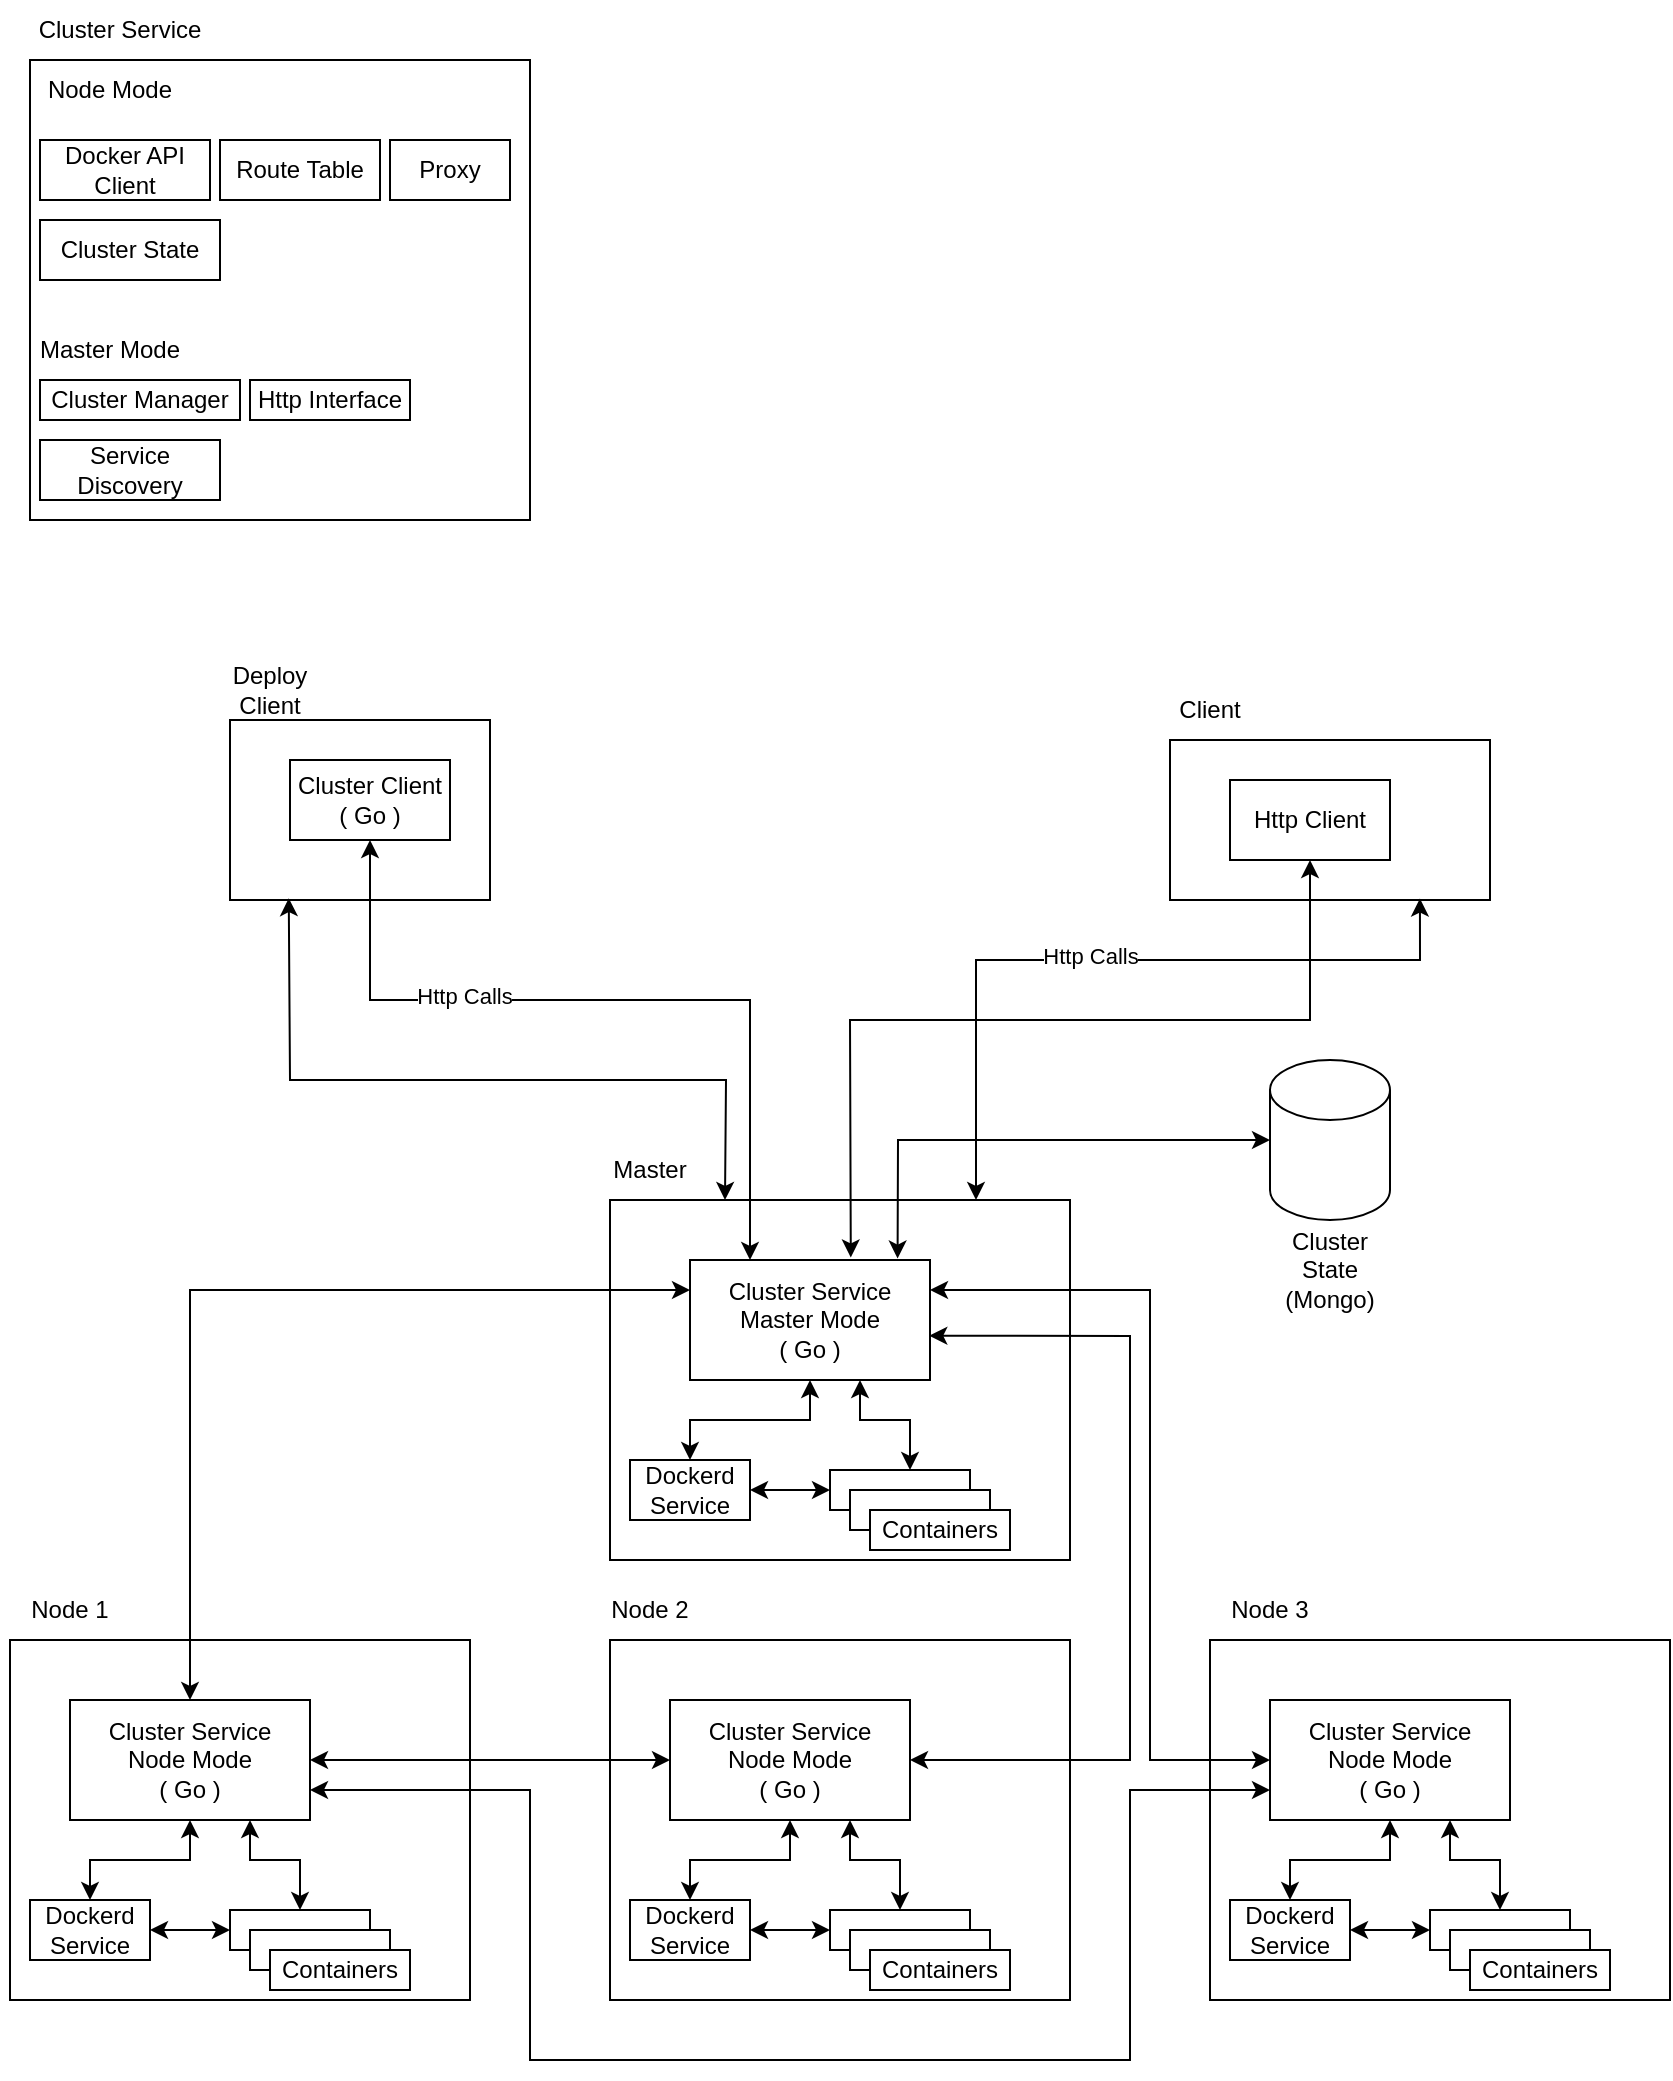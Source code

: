 <mxfile version="21.0.6" type="device"><diagram name="Page-1" id="BBXA9y-VBIRjKky9O5tP"><mxGraphModel dx="988" dy="530" grid="1" gridSize="10" guides="1" tooltips="1" connect="1" arrows="1" fold="1" page="1" pageScale="1" pageWidth="850" pageHeight="1100" math="0" shadow="0"><root><mxCell id="0"/><mxCell id="1" parent="0"/><mxCell id="U331S-iJcMotq_9lB-RQ-2" value="Node 1" style="text;html=1;strokeColor=none;fillColor=none;align=center;verticalAlign=middle;whiteSpace=wrap;rounded=0;" parent="1" vertex="1"><mxGeometry x="10" y="810" width="60" height="30" as="geometry"/></mxCell><mxCell id="U331S-iJcMotq_9lB-RQ-4" value="Node 2" style="text;html=1;strokeColor=none;fillColor=none;align=center;verticalAlign=middle;whiteSpace=wrap;rounded=0;" parent="1" vertex="1"><mxGeometry x="300" y="810" width="60" height="30" as="geometry"/></mxCell><mxCell id="U331S-iJcMotq_9lB-RQ-6" value="Node 3" style="text;html=1;strokeColor=none;fillColor=none;align=center;verticalAlign=middle;whiteSpace=wrap;rounded=0;" parent="1" vertex="1"><mxGeometry x="610" y="810" width="60" height="30" as="geometry"/></mxCell><mxCell id="U331S-iJcMotq_9lB-RQ-8" value="" style="rounded=0;whiteSpace=wrap;html=1;" parent="1" vertex="1"><mxGeometry x="10" y="840" width="230" height="180" as="geometry"/></mxCell><mxCell id="U331S-iJcMotq_9lB-RQ-9" value="" style="rounded=0;whiteSpace=wrap;html=1;" parent="1" vertex="1"><mxGeometry x="310" y="620" width="230" height="180" as="geometry"/></mxCell><mxCell id="U331S-iJcMotq_9lB-RQ-10" value="Master" style="text;html=1;strokeColor=none;fillColor=none;align=center;verticalAlign=middle;whiteSpace=wrap;rounded=0;" parent="1" vertex="1"><mxGeometry x="300" y="590" width="60" height="30" as="geometry"/></mxCell><mxCell id="U331S-iJcMotq_9lB-RQ-12" value="" style="rounded=0;whiteSpace=wrap;html=1;" parent="1" vertex="1"><mxGeometry x="120" y="380" width="130" height="90" as="geometry"/></mxCell><mxCell id="U331S-iJcMotq_9lB-RQ-13" value="Deploy Client" style="text;html=1;strokeColor=none;fillColor=none;align=center;verticalAlign=middle;whiteSpace=wrap;rounded=0;" parent="1" vertex="1"><mxGeometry x="110" y="350" width="60" height="30" as="geometry"/></mxCell><mxCell id="U331S-iJcMotq_9lB-RQ-14" value="" style="rounded=0;whiteSpace=wrap;html=1;" parent="1" vertex="1"><mxGeometry x="590" y="390" width="160" height="80" as="geometry"/></mxCell><mxCell id="U331S-iJcMotq_9lB-RQ-15" value="Client" style="text;html=1;strokeColor=none;fillColor=none;align=center;verticalAlign=middle;whiteSpace=wrap;rounded=0;" parent="1" vertex="1"><mxGeometry x="580" y="360" width="60" height="30" as="geometry"/></mxCell><mxCell id="U331S-iJcMotq_9lB-RQ-22" value="" style="endArrow=classic;startArrow=classic;html=1;rounded=0;exitX=0.25;exitY=0;exitDx=0;exitDy=0;entryX=0.226;entryY=0.99;entryDx=0;entryDy=0;entryPerimeter=0;" parent="1" source="U331S-iJcMotq_9lB-RQ-9" target="U331S-iJcMotq_9lB-RQ-12" edge="1"><mxGeometry width="50" height="50" relative="1" as="geometry"><mxPoint x="370" y="520" as="sourcePoint"/><mxPoint x="160" y="290" as="targetPoint"/><Array as="points"><mxPoint x="368" y="560"/><mxPoint x="150" y="560"/></Array></mxGeometry></mxCell><mxCell id="U331S-iJcMotq_9lB-RQ-23" value="" style="endArrow=classic;startArrow=classic;html=1;rounded=0;exitX=0.25;exitY=0;exitDx=0;exitDy=0;entryX=0.781;entryY=0.991;entryDx=0;entryDy=0;entryPerimeter=0;" parent="1" target="U331S-iJcMotq_9lB-RQ-14" edge="1"><mxGeometry width="50" height="50" relative="1" as="geometry"><mxPoint x="493" y="620" as="sourcePoint"/><mxPoint x="705" y="290" as="targetPoint"/><Array as="points"><mxPoint x="493" y="500"/><mxPoint x="715" y="500"/></Array></mxGeometry></mxCell><mxCell id="GNsQsqQLxMx8o8ISrJId-9" value="Http Calls" style="edgeLabel;html=1;align=center;verticalAlign=middle;resizable=0;points=[];" vertex="1" connectable="0" parent="U331S-iJcMotq_9lB-RQ-23"><mxGeometry x="0.201" y="2" relative="1" as="geometry"><mxPoint x="-47" as="offset"/></mxGeometry></mxCell><mxCell id="U331S-iJcMotq_9lB-RQ-27" value="&lt;div&gt;Cluster Service &lt;br&gt;&lt;/div&gt;&lt;div&gt;Node Mode&lt;/div&gt;&lt;div&gt;( Go )&lt;br&gt;&lt;/div&gt;" style="rounded=0;whiteSpace=wrap;html=1;" parent="1" vertex="1"><mxGeometry x="40" y="870" width="120" height="60" as="geometry"/></mxCell><mxCell id="U331S-iJcMotq_9lB-RQ-29" value="&lt;div&gt;Dockerd Service&lt;br&gt;&lt;/div&gt;" style="rounded=0;whiteSpace=wrap;html=1;" parent="1" vertex="1"><mxGeometry x="20" y="970" width="60" height="30" as="geometry"/></mxCell><mxCell id="U331S-iJcMotq_9lB-RQ-32" value="&lt;div&gt;Cluster Client&lt;br&gt;&lt;/div&gt;&lt;div&gt;( Go )&lt;br&gt;&lt;/div&gt;" style="rounded=0;whiteSpace=wrap;html=1;" parent="1" vertex="1"><mxGeometry x="150" y="400" width="80" height="40" as="geometry"/></mxCell><mxCell id="U331S-iJcMotq_9lB-RQ-33" value="" style="endArrow=classic;startArrow=classic;html=1;rounded=0;entryX=0.5;entryY=1;entryDx=0;entryDy=0;exitX=0.5;exitY=0;exitDx=0;exitDy=0;" parent="1" target="U331S-iJcMotq_9lB-RQ-32" edge="1"><mxGeometry width="50" height="50" relative="1" as="geometry"><mxPoint x="380" y="650" as="sourcePoint"/><mxPoint x="410" y="290" as="targetPoint"/><Array as="points"><mxPoint x="380" y="600"/><mxPoint x="380" y="520"/><mxPoint x="190" y="520"/></Array></mxGeometry></mxCell><mxCell id="GNsQsqQLxMx8o8ISrJId-8" value="Http Calls" style="edgeLabel;html=1;align=center;verticalAlign=middle;resizable=0;points=[];" vertex="1" connectable="0" parent="U331S-iJcMotq_9lB-RQ-33"><mxGeometry x="0.364" y="-2" relative="1" as="geometry"><mxPoint as="offset"/></mxGeometry></mxCell><mxCell id="U331S-iJcMotq_9lB-RQ-49" value="" style="rounded=0;whiteSpace=wrap;html=1;" parent="1" vertex="1"><mxGeometry x="120" y="975" width="70" height="20" as="geometry"/></mxCell><mxCell id="U331S-iJcMotq_9lB-RQ-50" value="" style="rounded=0;whiteSpace=wrap;html=1;" parent="1" vertex="1"><mxGeometry x="130" y="985" width="70" height="20" as="geometry"/></mxCell><mxCell id="U331S-iJcMotq_9lB-RQ-51" value="Containers" style="rounded=0;whiteSpace=wrap;html=1;" parent="1" vertex="1"><mxGeometry x="140" y="995" width="70" height="20" as="geometry"/></mxCell><mxCell id="U331S-iJcMotq_9lB-RQ-52" value="" style="endArrow=classic;startArrow=classic;html=1;rounded=0;exitX=1;exitY=0.5;exitDx=0;exitDy=0;entryX=0;entryY=0.5;entryDx=0;entryDy=0;" parent="1" source="U331S-iJcMotq_9lB-RQ-29" target="U331S-iJcMotq_9lB-RQ-49" edge="1"><mxGeometry width="50" height="50" relative="1" as="geometry"><mxPoint x="180" y="840" as="sourcePoint"/><mxPoint x="230" y="790" as="targetPoint"/></mxGeometry></mxCell><mxCell id="U331S-iJcMotq_9lB-RQ-53" value="" style="endArrow=classic;startArrow=classic;html=1;rounded=0;entryX=0.5;entryY=1;entryDx=0;entryDy=0;" parent="1" target="U331S-iJcMotq_9lB-RQ-27" edge="1"><mxGeometry width="50" height="50" relative="1" as="geometry"><mxPoint x="50" y="970" as="sourcePoint"/><mxPoint x="110" y="710" as="targetPoint"/><Array as="points"><mxPoint x="50" y="950"/><mxPoint x="100" y="950"/></Array></mxGeometry></mxCell><mxCell id="U331S-iJcMotq_9lB-RQ-57" value="" style="rounded=0;whiteSpace=wrap;html=1;" parent="1" vertex="1"><mxGeometry x="310" y="840" width="230" height="180" as="geometry"/></mxCell><mxCell id="U331S-iJcMotq_9lB-RQ-58" value="&lt;div&gt;Cluster Service &lt;br&gt;&lt;/div&gt;&lt;div&gt;Node Mode&lt;/div&gt;&lt;div&gt;( Go )&lt;br&gt;&lt;/div&gt;" style="rounded=0;whiteSpace=wrap;html=1;" parent="1" vertex="1"><mxGeometry x="340" y="870" width="120" height="60" as="geometry"/></mxCell><mxCell id="U331S-iJcMotq_9lB-RQ-59" value="&lt;div&gt;Dockerd Service&lt;br&gt;&lt;/div&gt;" style="rounded=0;whiteSpace=wrap;html=1;" parent="1" vertex="1"><mxGeometry x="320" y="970" width="60" height="30" as="geometry"/></mxCell><mxCell id="U331S-iJcMotq_9lB-RQ-60" value="" style="rounded=0;whiteSpace=wrap;html=1;" parent="1" vertex="1"><mxGeometry x="420" y="975" width="70" height="20" as="geometry"/></mxCell><mxCell id="U331S-iJcMotq_9lB-RQ-61" value="" style="rounded=0;whiteSpace=wrap;html=1;" parent="1" vertex="1"><mxGeometry x="430" y="985" width="70" height="20" as="geometry"/></mxCell><mxCell id="U331S-iJcMotq_9lB-RQ-62" value="Containers" style="rounded=0;whiteSpace=wrap;html=1;" parent="1" vertex="1"><mxGeometry x="440" y="995" width="70" height="20" as="geometry"/></mxCell><mxCell id="U331S-iJcMotq_9lB-RQ-63" value="" style="endArrow=classic;startArrow=classic;html=1;rounded=0;exitX=1;exitY=0.5;exitDx=0;exitDy=0;entryX=0;entryY=0.5;entryDx=0;entryDy=0;" parent="1" source="U331S-iJcMotq_9lB-RQ-59" target="U331S-iJcMotq_9lB-RQ-60" edge="1"><mxGeometry width="50" height="50" relative="1" as="geometry"><mxPoint x="480" y="840" as="sourcePoint"/><mxPoint x="530" y="790" as="targetPoint"/></mxGeometry></mxCell><mxCell id="U331S-iJcMotq_9lB-RQ-64" value="" style="endArrow=classic;startArrow=classic;html=1;rounded=0;entryX=0.5;entryY=1;entryDx=0;entryDy=0;" parent="1" target="U331S-iJcMotq_9lB-RQ-58" edge="1"><mxGeometry width="50" height="50" relative="1" as="geometry"><mxPoint x="350" y="970" as="sourcePoint"/><mxPoint x="410" y="710" as="targetPoint"/><Array as="points"><mxPoint x="350" y="950"/><mxPoint x="400" y="950"/></Array></mxGeometry></mxCell><mxCell id="U331S-iJcMotq_9lB-RQ-65" value="" style="rounded=0;whiteSpace=wrap;html=1;" parent="1" vertex="1"><mxGeometry x="610" y="840" width="230" height="180" as="geometry"/></mxCell><mxCell id="U331S-iJcMotq_9lB-RQ-66" value="&lt;div&gt;Cluster Service &lt;br&gt;&lt;/div&gt;&lt;div&gt;Node Mode&lt;/div&gt;&lt;div&gt;( Go )&lt;br&gt;&lt;/div&gt;" style="rounded=0;whiteSpace=wrap;html=1;" parent="1" vertex="1"><mxGeometry x="640" y="870" width="120" height="60" as="geometry"/></mxCell><mxCell id="U331S-iJcMotq_9lB-RQ-67" value="&lt;div&gt;Dockerd Service&lt;br&gt;&lt;/div&gt;" style="rounded=0;whiteSpace=wrap;html=1;" parent="1" vertex="1"><mxGeometry x="620" y="970" width="60" height="30" as="geometry"/></mxCell><mxCell id="U331S-iJcMotq_9lB-RQ-68" value="" style="rounded=0;whiteSpace=wrap;html=1;" parent="1" vertex="1"><mxGeometry x="720" y="975" width="70" height="20" as="geometry"/></mxCell><mxCell id="U331S-iJcMotq_9lB-RQ-69" value="" style="rounded=0;whiteSpace=wrap;html=1;" parent="1" vertex="1"><mxGeometry x="730" y="985" width="70" height="20" as="geometry"/></mxCell><mxCell id="U331S-iJcMotq_9lB-RQ-70" value="Containers" style="rounded=0;whiteSpace=wrap;html=1;" parent="1" vertex="1"><mxGeometry x="740" y="995" width="70" height="20" as="geometry"/></mxCell><mxCell id="U331S-iJcMotq_9lB-RQ-71" value="" style="endArrow=classic;startArrow=classic;html=1;rounded=0;exitX=1;exitY=0.5;exitDx=0;exitDy=0;entryX=0;entryY=0.5;entryDx=0;entryDy=0;" parent="1" source="U331S-iJcMotq_9lB-RQ-67" target="U331S-iJcMotq_9lB-RQ-68" edge="1"><mxGeometry width="50" height="50" relative="1" as="geometry"><mxPoint x="780" y="840" as="sourcePoint"/><mxPoint x="830" y="790" as="targetPoint"/></mxGeometry></mxCell><mxCell id="U331S-iJcMotq_9lB-RQ-72" value="" style="endArrow=classic;startArrow=classic;html=1;rounded=0;entryX=0.5;entryY=1;entryDx=0;entryDy=0;" parent="1" target="U331S-iJcMotq_9lB-RQ-66" edge="1"><mxGeometry width="50" height="50" relative="1" as="geometry"><mxPoint x="650" y="970" as="sourcePoint"/><mxPoint x="710" y="710" as="targetPoint"/><Array as="points"><mxPoint x="650" y="950"/><mxPoint x="700" y="950"/></Array></mxGeometry></mxCell><mxCell id="U331S-iJcMotq_9lB-RQ-73" value="&lt;div&gt;Cluster Service &lt;br&gt;&lt;/div&gt;&lt;div&gt;Master Mode&lt;/div&gt;&lt;div&gt;( Go )&lt;br&gt;&lt;/div&gt;" style="rounded=0;whiteSpace=wrap;html=1;" parent="1" vertex="1"><mxGeometry x="350" y="650" width="120" height="60" as="geometry"/></mxCell><mxCell id="U331S-iJcMotq_9lB-RQ-74" value="&lt;div&gt;Dockerd Service&lt;br&gt;&lt;/div&gt;" style="rounded=0;whiteSpace=wrap;html=1;" parent="1" vertex="1"><mxGeometry x="320" y="750" width="60" height="30" as="geometry"/></mxCell><mxCell id="U331S-iJcMotq_9lB-RQ-75" value="" style="rounded=0;whiteSpace=wrap;html=1;" parent="1" vertex="1"><mxGeometry x="420" y="755" width="70" height="20" as="geometry"/></mxCell><mxCell id="U331S-iJcMotq_9lB-RQ-76" value="" style="rounded=0;whiteSpace=wrap;html=1;" parent="1" vertex="1"><mxGeometry x="430" y="765" width="70" height="20" as="geometry"/></mxCell><mxCell id="U331S-iJcMotq_9lB-RQ-77" value="Containers" style="rounded=0;whiteSpace=wrap;html=1;" parent="1" vertex="1"><mxGeometry x="440" y="775" width="70" height="20" as="geometry"/></mxCell><mxCell id="U331S-iJcMotq_9lB-RQ-78" value="" style="endArrow=classic;startArrow=classic;html=1;rounded=0;exitX=1;exitY=0.5;exitDx=0;exitDy=0;entryX=0;entryY=0.5;entryDx=0;entryDy=0;" parent="1" source="U331S-iJcMotq_9lB-RQ-74" target="U331S-iJcMotq_9lB-RQ-75" edge="1"><mxGeometry width="50" height="50" relative="1" as="geometry"><mxPoint x="480" y="620" as="sourcePoint"/><mxPoint x="530" y="570" as="targetPoint"/></mxGeometry></mxCell><mxCell id="U331S-iJcMotq_9lB-RQ-79" value="" style="endArrow=classic;startArrow=classic;html=1;rounded=0;entryX=0.5;entryY=1;entryDx=0;entryDy=0;" parent="1" target="U331S-iJcMotq_9lB-RQ-73" edge="1"><mxGeometry width="50" height="50" relative="1" as="geometry"><mxPoint x="350" y="750" as="sourcePoint"/><mxPoint x="410" y="490" as="targetPoint"/><Array as="points"><mxPoint x="350" y="730"/><mxPoint x="410" y="730"/></Array></mxGeometry></mxCell><mxCell id="U331S-iJcMotq_9lB-RQ-80" value="" style="endArrow=classic;startArrow=classic;html=1;rounded=0;exitX=1;exitY=0.25;exitDx=0;exitDy=0;entryX=0;entryY=0.5;entryDx=0;entryDy=0;" parent="1" source="U331S-iJcMotq_9lB-RQ-73" target="U331S-iJcMotq_9lB-RQ-66" edge="1"><mxGeometry width="50" height="50" relative="1" as="geometry"><mxPoint x="680" y="640" as="sourcePoint"/><mxPoint x="730" y="590" as="targetPoint"/><Array as="points"><mxPoint x="580" y="665"/><mxPoint x="580" y="900"/></Array></mxGeometry></mxCell><mxCell id="U331S-iJcMotq_9lB-RQ-81" value="" style="endArrow=classic;startArrow=classic;html=1;rounded=0;entryX=0.997;entryY=0.631;entryDx=0;entryDy=0;entryPerimeter=0;exitX=1;exitY=0.5;exitDx=0;exitDy=0;" parent="1" source="U331S-iJcMotq_9lB-RQ-58" target="U331S-iJcMotq_9lB-RQ-73" edge="1"><mxGeometry width="50" height="50" relative="1" as="geometry"><mxPoint x="670" y="680" as="sourcePoint"/><mxPoint x="670" y="660" as="targetPoint"/><Array as="points"><mxPoint x="570" y="900"/><mxPoint x="570" y="688"/></Array></mxGeometry></mxCell><mxCell id="GNsQsqQLxMx8o8ISrJId-3" value="Http Client" style="rounded=0;whiteSpace=wrap;html=1;" vertex="1" parent="1"><mxGeometry x="620" y="410" width="80" height="40" as="geometry"/></mxCell><mxCell id="GNsQsqQLxMx8o8ISrJId-4" value="" style="endArrow=classic;startArrow=classic;html=1;rounded=0;entryX=0.5;entryY=1;entryDx=0;entryDy=0;exitX=0.67;exitY=-0.021;exitDx=0;exitDy=0;exitPerimeter=0;" edge="1" parent="1" source="U331S-iJcMotq_9lB-RQ-73" target="GNsQsqQLxMx8o8ISrJId-3"><mxGeometry width="50" height="50" relative="1" as="geometry"><mxPoint x="450" y="330" as="sourcePoint"/><mxPoint x="500" y="280" as="targetPoint"/><Array as="points"><mxPoint x="430" y="530"/><mxPoint x="660" y="530"/></Array></mxGeometry></mxCell><mxCell id="GNsQsqQLxMx8o8ISrJId-5" value="" style="shape=cylinder3;whiteSpace=wrap;html=1;boundedLbl=1;backgroundOutline=1;size=15;" vertex="1" parent="1"><mxGeometry x="640" y="550" width="60" height="80" as="geometry"/></mxCell><mxCell id="GNsQsqQLxMx8o8ISrJId-6" value="" style="endArrow=classic;startArrow=classic;html=1;rounded=0;exitX=0.865;exitY=-0.012;exitDx=0;exitDy=0;exitPerimeter=0;entryX=0;entryY=0.5;entryDx=0;entryDy=0;entryPerimeter=0;" edge="1" parent="1" source="U331S-iJcMotq_9lB-RQ-73" target="GNsQsqQLxMx8o8ISrJId-5"><mxGeometry width="50" height="50" relative="1" as="geometry"><mxPoint x="660" y="610" as="sourcePoint"/><mxPoint x="710" y="560" as="targetPoint"/><Array as="points"><mxPoint x="454" y="590"/></Array></mxGeometry></mxCell><mxCell id="GNsQsqQLxMx8o8ISrJId-7" value="&lt;div&gt;Cluster State&lt;/div&gt;&lt;div&gt;(Mongo)&lt;br&gt;&lt;/div&gt;" style="text;html=1;strokeColor=none;fillColor=none;align=center;verticalAlign=middle;whiteSpace=wrap;rounded=0;" vertex="1" parent="1"><mxGeometry x="640" y="640" width="60" height="30" as="geometry"/></mxCell><mxCell id="GNsQsqQLxMx8o8ISrJId-10" value="" style="endArrow=classic;startArrow=classic;html=1;rounded=0;exitX=0.75;exitY=1;exitDx=0;exitDy=0;entryX=0.5;entryY=0;entryDx=0;entryDy=0;" edge="1" parent="1" source="U331S-iJcMotq_9lB-RQ-27" target="U331S-iJcMotq_9lB-RQ-49"><mxGeometry width="50" height="50" relative="1" as="geometry"><mxPoint x="260" y="1110" as="sourcePoint"/><mxPoint x="310" y="1060" as="targetPoint"/><Array as="points"><mxPoint x="130" y="950"/><mxPoint x="155" y="950"/></Array></mxGeometry></mxCell><mxCell id="GNsQsqQLxMx8o8ISrJId-11" value="" style="endArrow=classic;startArrow=classic;html=1;rounded=0;entryX=0.75;entryY=1;entryDx=0;entryDy=0;exitX=0.5;exitY=0;exitDx=0;exitDy=0;" edge="1" parent="1" source="U331S-iJcMotq_9lB-RQ-60" target="U331S-iJcMotq_9lB-RQ-58"><mxGeometry width="50" height="50" relative="1" as="geometry"><mxPoint x="460" y="1100" as="sourcePoint"/><mxPoint x="510" y="1050" as="targetPoint"/><Array as="points"><mxPoint x="455" y="950"/><mxPoint x="430" y="950"/></Array></mxGeometry></mxCell><mxCell id="GNsQsqQLxMx8o8ISrJId-12" value="" style="endArrow=classic;startArrow=classic;html=1;rounded=0;entryX=0.75;entryY=1;entryDx=0;entryDy=0;exitX=0.5;exitY=0;exitDx=0;exitDy=0;" edge="1" parent="1" source="U331S-iJcMotq_9lB-RQ-68" target="U331S-iJcMotq_9lB-RQ-66"><mxGeometry width="50" height="50" relative="1" as="geometry"><mxPoint x="830" y="1090" as="sourcePoint"/><mxPoint x="880" y="1040" as="targetPoint"/><Array as="points"><mxPoint x="755" y="950"/><mxPoint x="730" y="950"/></Array></mxGeometry></mxCell><mxCell id="GNsQsqQLxMx8o8ISrJId-14" value="" style="rounded=0;whiteSpace=wrap;html=1;" vertex="1" parent="1"><mxGeometry x="20" y="50" width="250" height="230" as="geometry"/></mxCell><mxCell id="GNsQsqQLxMx8o8ISrJId-16" value="Cluster Service" style="text;html=1;strokeColor=none;fillColor=none;align=center;verticalAlign=middle;whiteSpace=wrap;rounded=0;" vertex="1" parent="1"><mxGeometry x="10" y="20" width="110" height="30" as="geometry"/></mxCell><mxCell id="GNsQsqQLxMx8o8ISrJId-17" value="Route Table" style="rounded=0;whiteSpace=wrap;html=1;" vertex="1" parent="1"><mxGeometry x="115" y="90" width="80" height="30" as="geometry"/></mxCell><mxCell id="GNsQsqQLxMx8o8ISrJId-18" value="Proxy" style="rounded=0;whiteSpace=wrap;html=1;" vertex="1" parent="1"><mxGeometry x="200" y="90" width="60" height="30" as="geometry"/></mxCell><mxCell id="GNsQsqQLxMx8o8ISrJId-19" value="Docker API Client" style="rounded=0;whiteSpace=wrap;html=1;" vertex="1" parent="1"><mxGeometry x="25" y="90" width="85" height="30" as="geometry"/></mxCell><mxCell id="GNsQsqQLxMx8o8ISrJId-20" value="Http Interface" style="rounded=0;whiteSpace=wrap;html=1;" vertex="1" parent="1"><mxGeometry x="130" y="210" width="80" height="20" as="geometry"/></mxCell><mxCell id="GNsQsqQLxMx8o8ISrJId-21" value="Cluster State" style="rounded=0;whiteSpace=wrap;html=1;" vertex="1" parent="1"><mxGeometry x="25" y="130" width="90" height="30" as="geometry"/></mxCell><mxCell id="GNsQsqQLxMx8o8ISrJId-22" value="Cluster Manager" style="rounded=0;whiteSpace=wrap;html=1;" vertex="1" parent="1"><mxGeometry x="25" y="210" width="100" height="20" as="geometry"/></mxCell><mxCell id="GNsQsqQLxMx8o8ISrJId-23" value="" style="endArrow=classic;startArrow=classic;html=1;rounded=0;entryX=0.75;entryY=1;entryDx=0;entryDy=0;exitX=0.5;exitY=0;exitDx=0;exitDy=0;" edge="1" parent="1"><mxGeometry width="50" height="50" relative="1" as="geometry"><mxPoint x="460" y="755" as="sourcePoint"/><mxPoint x="435" y="710" as="targetPoint"/><Array as="points"><mxPoint x="460" y="730"/><mxPoint x="435" y="730"/></Array></mxGeometry></mxCell><mxCell id="GNsQsqQLxMx8o8ISrJId-24" value="Service Discovery" style="rounded=0;whiteSpace=wrap;html=1;" vertex="1" parent="1"><mxGeometry x="25" y="240" width="90" height="30" as="geometry"/></mxCell><mxCell id="GNsQsqQLxMx8o8ISrJId-25" value="Node Mode" style="text;html=1;strokeColor=none;fillColor=none;align=center;verticalAlign=middle;whiteSpace=wrap;rounded=0;" vertex="1" parent="1"><mxGeometry x="5" y="50" width="110" height="30" as="geometry"/></mxCell><mxCell id="GNsQsqQLxMx8o8ISrJId-26" value="Master Mode" style="text;html=1;strokeColor=none;fillColor=none;align=center;verticalAlign=middle;whiteSpace=wrap;rounded=0;" vertex="1" parent="1"><mxGeometry x="5" y="180" width="110" height="30" as="geometry"/></mxCell><mxCell id="GNsQsqQLxMx8o8ISrJId-38" value="" style="endArrow=classic;startArrow=classic;html=1;rounded=0;exitX=1;exitY=0.5;exitDx=0;exitDy=0;" edge="1" parent="1" source="U331S-iJcMotq_9lB-RQ-27" target="U331S-iJcMotq_9lB-RQ-58"><mxGeometry width="50" height="50" relative="1" as="geometry"><mxPoint x="270" y="910" as="sourcePoint"/><mxPoint x="320" y="860" as="targetPoint"/></mxGeometry></mxCell><mxCell id="GNsQsqQLxMx8o8ISrJId-39" value="" style="endArrow=classic;startArrow=classic;html=1;rounded=0;exitX=0.5;exitY=0;exitDx=0;exitDy=0;entryX=0;entryY=0.25;entryDx=0;entryDy=0;" edge="1" parent="1" source="U331S-iJcMotq_9lB-RQ-27" target="U331S-iJcMotq_9lB-RQ-73"><mxGeometry width="50" height="50" relative="1" as="geometry"><mxPoint x="160" y="790" as="sourcePoint"/><mxPoint x="210" y="740" as="targetPoint"/><Array as="points"><mxPoint x="100" y="665"/></Array></mxGeometry></mxCell><mxCell id="GNsQsqQLxMx8o8ISrJId-40" value="" style="endArrow=classic;startArrow=classic;html=1;rounded=0;entryX=1;entryY=0.75;entryDx=0;entryDy=0;exitX=0;exitY=0.75;exitDx=0;exitDy=0;" edge="1" parent="1" source="U331S-iJcMotq_9lB-RQ-66" target="U331S-iJcMotq_9lB-RQ-27"><mxGeometry width="50" height="50" relative="1" as="geometry"><mxPoint x="260" y="985" as="sourcePoint"/><mxPoint x="310" y="935" as="targetPoint"/><Array as="points"><mxPoint x="570" y="915"/><mxPoint x="570" y="1050"/><mxPoint x="270" y="1050"/><mxPoint x="270" y="915"/></Array></mxGeometry></mxCell></root></mxGraphModel></diagram></mxfile>